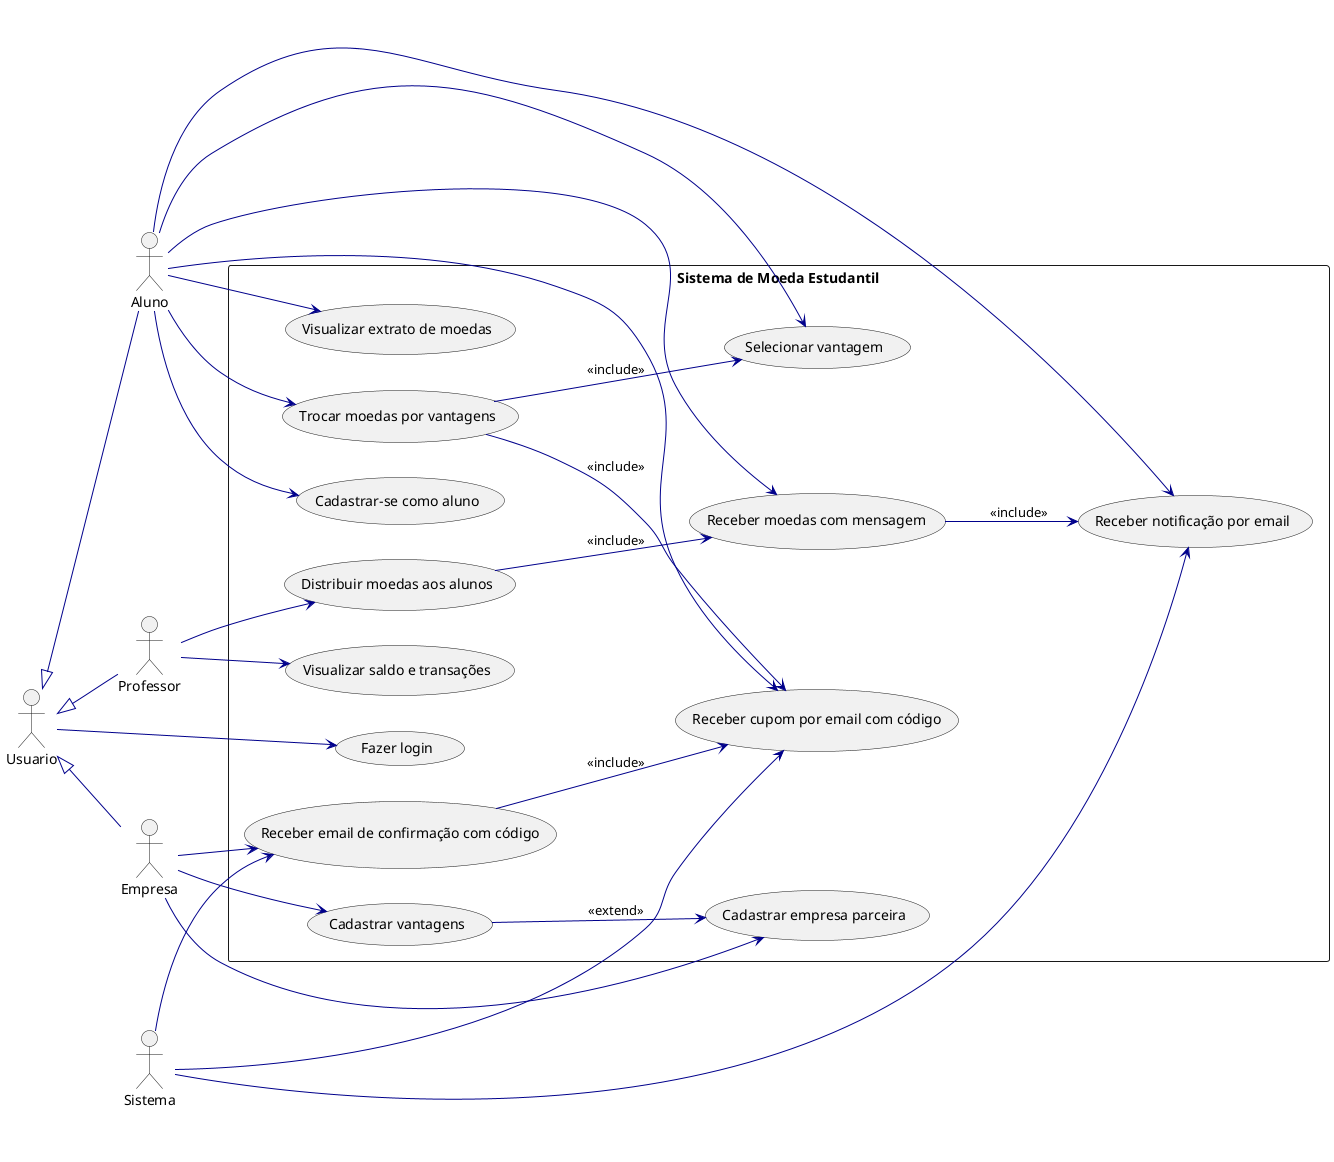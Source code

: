 @startuml
left to right direction
skinparam packageStyle rectangle
skinparam usecase {
  ArrowColor DarkBlue
  ActorBorderColor black
  ActorFontStyle bold
  UsecaseBorderColor Navy
  UsecaseFontColor DarkBlue
}

actor Usuario
Usuario <|-- Aluno
Usuario <|-- Professor
Usuario <|-- Empresa
actor Sistema

package "Sistema de Moeda Estudantil" {
  
  usecase "Fazer login" as UC_Login
  usecase "Cadastrar-se como aluno" as UC_CadAluno
  usecase "Visualizar extrato de moedas" as UC_Extrato
  usecase "Trocar moedas por vantagens" as UC_TrocaMoedas
  usecase "Receber notificação por email" as UC_NotifAluno
  usecase "Receber cupom por email com código" as UC_EmailCupom
  usecase "Distribuir moedas aos alunos" as UC_DistribuirMoedas
  usecase "Visualizar saldo e transações" as UC_SaldoProfessor
  usecase "Cadastrar empresa parceira" as UC_CadEmpresa
  usecase "Cadastrar vantagens" as UC_CadVantagem
  usecase "Receber email de confirmação com código" as UC_ConfirmacaoParceiro
  usecase "Selecionar vantagem" as UC_SelecionarVantagem
  usecase "Receber moedas com mensagem" as UC_ReceberMoedas
}

' Herança de ator genérico
Usuario --> UC_Login
Aluno --> UC_CadAluno
Aluno --> UC_Extrato
Aluno --> UC_TrocaMoedas
Aluno --> UC_ReceberMoedas
Aluno --> UC_NotifAluno
Aluno --> UC_EmailCupom
Aluno --> UC_SelecionarVantagem

Professor --> UC_DistribuirMoedas
Professor --> UC_SaldoProfessor

Empresa --> UC_CadEmpresa
Empresa --> UC_CadVantagem
Empresa --> UC_ConfirmacaoParceiro

Sistema --> UC_NotifAluno
Sistema --> UC_EmailCupom
Sistema --> UC_ConfirmacaoParceiro

' Relacionamentos <<include>> e <<extend>>
UC_TrocaMoedas --> UC_SelecionarVantagem : <<include>>
UC_TrocaMoedas --> UC_EmailCupom : <<include>>

UC_DistribuirMoedas --> UC_ReceberMoedas : <<include>>
UC_ReceberMoedas --> UC_NotifAluno : <<include>>

UC_CadVantagem --> UC_CadEmpresa : <<extend>>
UC_ConfirmacaoParceiro --> UC_EmailCupom : <<include>>

@enduml
